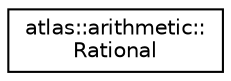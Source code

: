 digraph "Graphical Class Hierarchy"
{
  edge [fontname="Helvetica",fontsize="10",labelfontname="Helvetica",labelfontsize="10"];
  node [fontname="Helvetica",fontsize="10",shape=record];
  rankdir="LR";
  Node1 [label="atlas::arithmetic::\lRational",height=0.2,width=0.4,color="black", fillcolor="white", style="filled",URL="$classatlas_1_1arithmetic_1_1Rational.html"];
}
